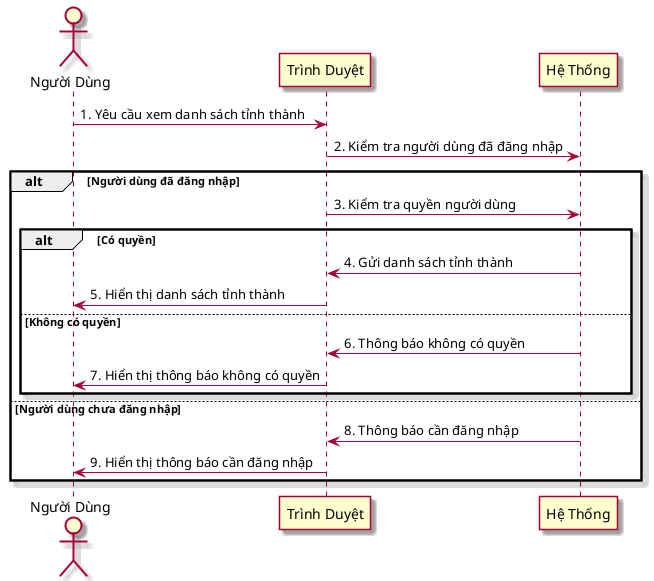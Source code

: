 @startuml "xem tinh thanh"

skin rose
actor "Người Dùng" as User
participant "Trình Duyệt" as Browser
participant "Hệ Thống" as Server

User -> Browser: 1. Yêu cầu xem danh sách tỉnh thành
Browser -> Server: 2. Kiểm tra người dùng đã đăng nhập
alt Người dùng đã đăng nhập
    Browser -> Server: 3. Kiểm tra quyền người dùng
    alt Có quyền
        Server -> Browser: 4. Gửi danh sách tỉnh thành
        Browser -> User: 5. Hiển thị danh sách tỉnh thành
    else Không có quyền
        Server -> Browser: 6. Thông báo không có quyền
        Browser -> User: 7. Hiển thị thông báo không có quyền
    end
else Người dùng chưa đăng nhập
    Server -> Browser: 8. Thông báo cần đăng nhập
    Browser -> User: 9. Hiển thị thông báo cần đăng nhập
end

@enduml